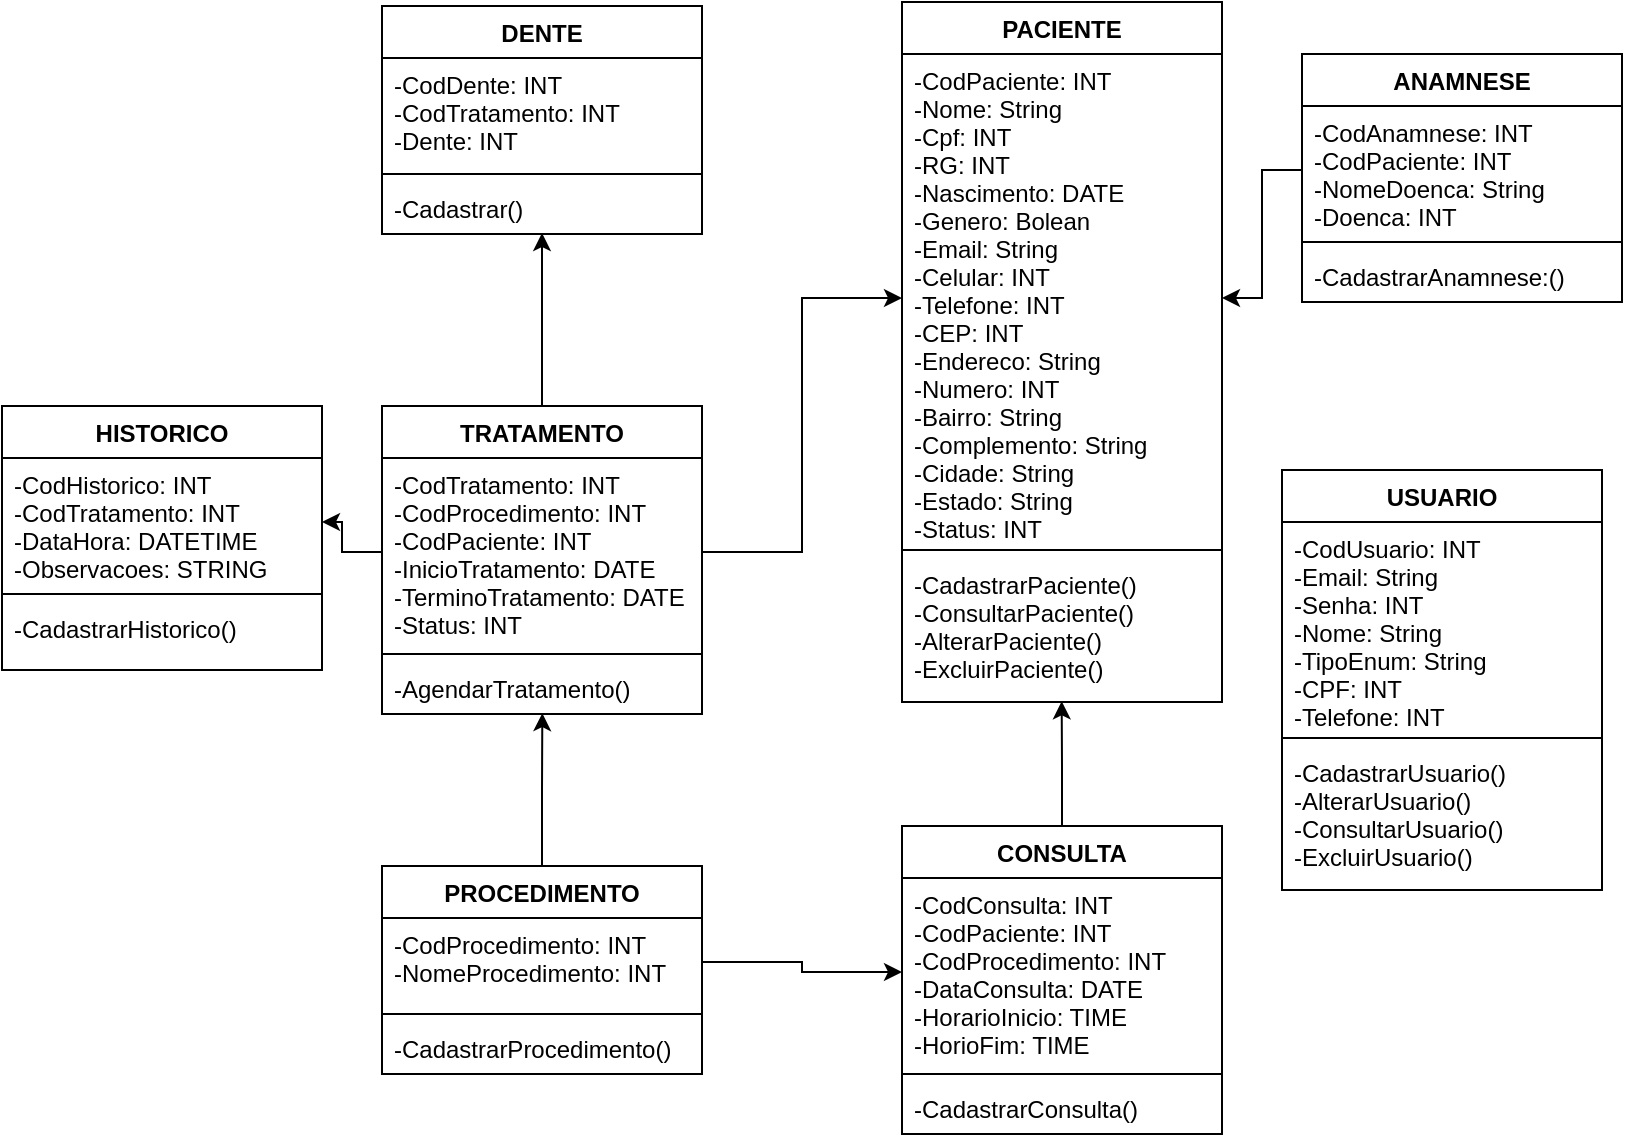 <mxfile version="13.7.6" type="device"><diagram id="C5RBs43oDa-KdzZeNtuy" name="Page-1"><mxGraphModel dx="1221" dy="682" grid="1" gridSize="10" guides="1" tooltips="1" connect="1" arrows="1" fold="1" page="1" pageScale="1" pageWidth="827" pageHeight="1169" math="0" shadow="0"><root><mxCell id="WIyWlLk6GJQsqaUBKTNV-0"/><mxCell id="WIyWlLk6GJQsqaUBKTNV-1" parent="WIyWlLk6GJQsqaUBKTNV-0"/><mxCell id="rxmNv4YafPhZ3EjZMaK0-21" style="edgeStyle=orthogonalEdgeStyle;rounded=0;orthogonalLoop=1;jettySize=auto;html=1;entryX=0.5;entryY=0.981;entryDx=0;entryDy=0;entryPerimeter=0;" edge="1" parent="WIyWlLk6GJQsqaUBKTNV-1" source="rxmNv4YafPhZ3EjZMaK0-14" target="rxmNv4YafPhZ3EjZMaK0-13"><mxGeometry relative="1" as="geometry"/></mxCell><mxCell id="rxmNv4YafPhZ3EjZMaK0-10" value="DENTE&#10;" style="swimlane;fontStyle=1;align=center;verticalAlign=top;childLayout=stackLayout;horizontal=1;startSize=26;horizontalStack=0;resizeParent=1;resizeParentMax=0;resizeLast=0;collapsible=1;marginBottom=0;" vertex="1" parent="WIyWlLk6GJQsqaUBKTNV-1"><mxGeometry x="200" y="140" width="160" height="114" as="geometry"><mxRectangle x="180" y="160" width="100" height="26" as="alternateBounds"/></mxGeometry></mxCell><mxCell id="rxmNv4YafPhZ3EjZMaK0-11" value="-CodDente: INT&#10;-CodTratamento: INT&#10;-Dente: INT" style="text;strokeColor=none;fillColor=none;align=left;verticalAlign=top;spacingLeft=4;spacingRight=4;overflow=hidden;rotatable=0;points=[[0,0.5],[1,0.5]];portConstraint=eastwest;" vertex="1" parent="rxmNv4YafPhZ3EjZMaK0-10"><mxGeometry y="26" width="160" height="54" as="geometry"/></mxCell><mxCell id="rxmNv4YafPhZ3EjZMaK0-12" value="" style="line;strokeWidth=1;fillColor=none;align=left;verticalAlign=middle;spacingTop=-1;spacingLeft=3;spacingRight=3;rotatable=0;labelPosition=right;points=[];portConstraint=eastwest;" vertex="1" parent="rxmNv4YafPhZ3EjZMaK0-10"><mxGeometry y="80" width="160" height="8" as="geometry"/></mxCell><mxCell id="rxmNv4YafPhZ3EjZMaK0-13" value="-Cadastrar()" style="text;strokeColor=none;fillColor=none;align=left;verticalAlign=top;spacingLeft=4;spacingRight=4;overflow=hidden;rotatable=0;points=[[0,0.5],[1,0.5]];portConstraint=eastwest;" vertex="1" parent="rxmNv4YafPhZ3EjZMaK0-10"><mxGeometry y="88" width="160" height="26" as="geometry"/></mxCell><mxCell id="rxmNv4YafPhZ3EjZMaK0-14" value="TRATAMENTO" style="swimlane;fontStyle=1;align=center;verticalAlign=top;childLayout=stackLayout;horizontal=1;startSize=26;horizontalStack=0;resizeParent=1;resizeParentMax=0;resizeLast=0;collapsible=1;marginBottom=0;" vertex="1" parent="WIyWlLk6GJQsqaUBKTNV-1"><mxGeometry x="200" y="340" width="160" height="154" as="geometry"/></mxCell><mxCell id="rxmNv4YafPhZ3EjZMaK0-15" value="-CodTratamento: INT&#10;-CodProcedimento: INT&#10;-CodPaciente: INT&#10;-InicioTratamento: DATE&#10;-TerminoTratamento: DATE&#10;-Status: INT" style="text;strokeColor=none;fillColor=none;align=left;verticalAlign=top;spacingLeft=4;spacingRight=4;overflow=hidden;rotatable=0;points=[[0,0.5],[1,0.5]];portConstraint=eastwest;" vertex="1" parent="rxmNv4YafPhZ3EjZMaK0-14"><mxGeometry y="26" width="160" height="94" as="geometry"/></mxCell><mxCell id="rxmNv4YafPhZ3EjZMaK0-16" value="" style="line;strokeWidth=1;fillColor=none;align=left;verticalAlign=middle;spacingTop=-1;spacingLeft=3;spacingRight=3;rotatable=0;labelPosition=right;points=[];portConstraint=eastwest;" vertex="1" parent="rxmNv4YafPhZ3EjZMaK0-14"><mxGeometry y="120" width="160" height="8" as="geometry"/></mxCell><mxCell id="rxmNv4YafPhZ3EjZMaK0-17" value="-AgendarTratamento()" style="text;strokeColor=none;fillColor=none;align=left;verticalAlign=top;spacingLeft=4;spacingRight=4;overflow=hidden;rotatable=0;points=[[0,0.5],[1,0.5]];portConstraint=eastwest;" vertex="1" parent="rxmNv4YafPhZ3EjZMaK0-14"><mxGeometry y="128" width="160" height="26" as="geometry"/></mxCell><mxCell id="rxmNv4YafPhZ3EjZMaK0-22" value="HISTORICO" style="swimlane;fontStyle=1;align=center;verticalAlign=top;childLayout=stackLayout;horizontal=1;startSize=26;horizontalStack=0;resizeParent=1;resizeParentMax=0;resizeLast=0;collapsible=1;marginBottom=0;" vertex="1" parent="WIyWlLk6GJQsqaUBKTNV-1"><mxGeometry x="10" y="340" width="160" height="132" as="geometry"/></mxCell><mxCell id="rxmNv4YafPhZ3EjZMaK0-23" value="-CodHistorico: INT&#10;-CodTratamento: INT&#10;-DataHora: DATETIME&#10;-Observacoes: STRING" style="text;strokeColor=none;fillColor=none;align=left;verticalAlign=top;spacingLeft=4;spacingRight=4;overflow=hidden;rotatable=0;points=[[0,0.5],[1,0.5]];portConstraint=eastwest;" vertex="1" parent="rxmNv4YafPhZ3EjZMaK0-22"><mxGeometry y="26" width="160" height="64" as="geometry"/></mxCell><mxCell id="rxmNv4YafPhZ3EjZMaK0-24" value="" style="line;strokeWidth=1;fillColor=none;align=left;verticalAlign=middle;spacingTop=-1;spacingLeft=3;spacingRight=3;rotatable=0;labelPosition=right;points=[];portConstraint=eastwest;" vertex="1" parent="rxmNv4YafPhZ3EjZMaK0-22"><mxGeometry y="90" width="160" height="8" as="geometry"/></mxCell><mxCell id="rxmNv4YafPhZ3EjZMaK0-25" value="-CadastrarHistorico()" style="text;strokeColor=none;fillColor=none;align=left;verticalAlign=top;spacingLeft=4;spacingRight=4;overflow=hidden;rotatable=0;points=[[0,0.5],[1,0.5]];portConstraint=eastwest;" vertex="1" parent="rxmNv4YafPhZ3EjZMaK0-22"><mxGeometry y="98" width="160" height="34" as="geometry"/></mxCell><mxCell id="rxmNv4YafPhZ3EjZMaK0-26" style="edgeStyle=orthogonalEdgeStyle;rounded=0;orthogonalLoop=1;jettySize=auto;html=1;" edge="1" parent="WIyWlLk6GJQsqaUBKTNV-1" source="rxmNv4YafPhZ3EjZMaK0-15" target="rxmNv4YafPhZ3EjZMaK0-23"><mxGeometry relative="1" as="geometry"/></mxCell><mxCell id="rxmNv4YafPhZ3EjZMaK0-27" value="PACIENTE" style="swimlane;fontStyle=1;align=center;verticalAlign=top;childLayout=stackLayout;horizontal=1;startSize=26;horizontalStack=0;resizeParent=1;resizeParentMax=0;resizeLast=0;collapsible=1;marginBottom=0;" vertex="1" parent="WIyWlLk6GJQsqaUBKTNV-1"><mxGeometry x="460" y="138" width="160" height="350" as="geometry"/></mxCell><mxCell id="rxmNv4YafPhZ3EjZMaK0-28" value="-CodPaciente: INT&#10;-Nome: String&#10;-Cpf: INT&#10;-RG: INT&#10;-Nascimento: DATE&#10;-Genero: Bolean&#10;-Email: String&#10;-Celular: INT&#10;-Telefone: INT&#10;-CEP: INT&#10;-Endereco: String&#10;-Numero: INT&#10;-Bairro: String&#10;-Complemento: String&#10;-Cidade: String&#10;-Estado: String&#10;-Status: INT" style="text;strokeColor=none;fillColor=none;align=left;verticalAlign=top;spacingLeft=4;spacingRight=4;overflow=hidden;rotatable=0;points=[[0,0.5],[1,0.5]];portConstraint=eastwest;" vertex="1" parent="rxmNv4YafPhZ3EjZMaK0-27"><mxGeometry y="26" width="160" height="244" as="geometry"/></mxCell><mxCell id="rxmNv4YafPhZ3EjZMaK0-29" value="" style="line;strokeWidth=1;fillColor=none;align=left;verticalAlign=middle;spacingTop=-1;spacingLeft=3;spacingRight=3;rotatable=0;labelPosition=right;points=[];portConstraint=eastwest;" vertex="1" parent="rxmNv4YafPhZ3EjZMaK0-27"><mxGeometry y="270" width="160" height="8" as="geometry"/></mxCell><mxCell id="rxmNv4YafPhZ3EjZMaK0-30" value="-CadastrarPaciente()&#10;-ConsultarPaciente()&#10;-AlterarPaciente()&#10;-ExcluirPaciente()" style="text;strokeColor=none;fillColor=none;align=left;verticalAlign=top;spacingLeft=4;spacingRight=4;overflow=hidden;rotatable=0;points=[[0,0.5],[1,0.5]];portConstraint=eastwest;" vertex="1" parent="rxmNv4YafPhZ3EjZMaK0-27"><mxGeometry y="278" width="160" height="72" as="geometry"/></mxCell><mxCell id="rxmNv4YafPhZ3EjZMaK0-31" style="edgeStyle=orthogonalEdgeStyle;rounded=0;orthogonalLoop=1;jettySize=auto;html=1;entryX=0;entryY=0.5;entryDx=0;entryDy=0;" edge="1" parent="WIyWlLk6GJQsqaUBKTNV-1" source="rxmNv4YafPhZ3EjZMaK0-15" target="rxmNv4YafPhZ3EjZMaK0-28"><mxGeometry relative="1" as="geometry"/></mxCell><mxCell id="rxmNv4YafPhZ3EjZMaK0-32" value="ANAMNESE" style="swimlane;fontStyle=1;align=center;verticalAlign=top;childLayout=stackLayout;horizontal=1;startSize=26;horizontalStack=0;resizeParent=1;resizeParentMax=0;resizeLast=0;collapsible=1;marginBottom=0;" vertex="1" parent="WIyWlLk6GJQsqaUBKTNV-1"><mxGeometry x="660" y="164" width="160" height="124" as="geometry"/></mxCell><mxCell id="rxmNv4YafPhZ3EjZMaK0-33" value="-CodAnamnese: INT&#10;-CodPaciente: INT&#10;-NomeDoenca: String&#10;-Doenca: INT" style="text;strokeColor=none;fillColor=none;align=left;verticalAlign=top;spacingLeft=4;spacingRight=4;overflow=hidden;rotatable=0;points=[[0,0.5],[1,0.5]];portConstraint=eastwest;" vertex="1" parent="rxmNv4YafPhZ3EjZMaK0-32"><mxGeometry y="26" width="160" height="64" as="geometry"/></mxCell><mxCell id="rxmNv4YafPhZ3EjZMaK0-34" value="" style="line;strokeWidth=1;fillColor=none;align=left;verticalAlign=middle;spacingTop=-1;spacingLeft=3;spacingRight=3;rotatable=0;labelPosition=right;points=[];portConstraint=eastwest;" vertex="1" parent="rxmNv4YafPhZ3EjZMaK0-32"><mxGeometry y="90" width="160" height="8" as="geometry"/></mxCell><mxCell id="rxmNv4YafPhZ3EjZMaK0-35" value="-CadastrarAnamnese:()" style="text;strokeColor=none;fillColor=none;align=left;verticalAlign=top;spacingLeft=4;spacingRight=4;overflow=hidden;rotatable=0;points=[[0,0.5],[1,0.5]];portConstraint=eastwest;" vertex="1" parent="rxmNv4YafPhZ3EjZMaK0-32"><mxGeometry y="98" width="160" height="26" as="geometry"/></mxCell><mxCell id="rxmNv4YafPhZ3EjZMaK0-36" style="edgeStyle=orthogonalEdgeStyle;rounded=0;orthogonalLoop=1;jettySize=auto;html=1;entryX=1;entryY=0.5;entryDx=0;entryDy=0;" edge="1" parent="WIyWlLk6GJQsqaUBKTNV-1" source="rxmNv4YafPhZ3EjZMaK0-33" target="rxmNv4YafPhZ3EjZMaK0-28"><mxGeometry relative="1" as="geometry"/></mxCell><mxCell id="rxmNv4YafPhZ3EjZMaK0-37" value="USUARIO" style="swimlane;fontStyle=1;align=center;verticalAlign=top;childLayout=stackLayout;horizontal=1;startSize=26;horizontalStack=0;resizeParent=1;resizeParentMax=0;resizeLast=0;collapsible=1;marginBottom=0;" vertex="1" parent="WIyWlLk6GJQsqaUBKTNV-1"><mxGeometry x="650" y="372" width="160" height="210" as="geometry"/></mxCell><mxCell id="rxmNv4YafPhZ3EjZMaK0-38" value="-CodUsuario: INT&#10;-Email: String&#10;-Senha: INT&#10;-Nome: String&#10;-TipoEnum: String&#10;-CPF: INT&#10;-Telefone: INT" style="text;strokeColor=none;fillColor=none;align=left;verticalAlign=top;spacingLeft=4;spacingRight=4;overflow=hidden;rotatable=0;points=[[0,0.5],[1,0.5]];portConstraint=eastwest;" vertex="1" parent="rxmNv4YafPhZ3EjZMaK0-37"><mxGeometry y="26" width="160" height="104" as="geometry"/></mxCell><mxCell id="rxmNv4YafPhZ3EjZMaK0-39" value="" style="line;strokeWidth=1;fillColor=none;align=left;verticalAlign=middle;spacingTop=-1;spacingLeft=3;spacingRight=3;rotatable=0;labelPosition=right;points=[];portConstraint=eastwest;" vertex="1" parent="rxmNv4YafPhZ3EjZMaK0-37"><mxGeometry y="130" width="160" height="8" as="geometry"/></mxCell><mxCell id="rxmNv4YafPhZ3EjZMaK0-40" value="-CadastrarUsuario()&#10;-AlterarUsuario()&#10;-ConsultarUsuario()&#10;-ExcluirUsuario()" style="text;strokeColor=none;fillColor=none;align=left;verticalAlign=top;spacingLeft=4;spacingRight=4;overflow=hidden;rotatable=0;points=[[0,0.5],[1,0.5]];portConstraint=eastwest;" vertex="1" parent="rxmNv4YafPhZ3EjZMaK0-37"><mxGeometry y="138" width="160" height="72" as="geometry"/></mxCell><mxCell id="rxmNv4YafPhZ3EjZMaK0-45" style="edgeStyle=orthogonalEdgeStyle;rounded=0;orthogonalLoop=1;jettySize=auto;html=1;entryX=0.499;entryY=0.995;entryDx=0;entryDy=0;entryPerimeter=0;" edge="1" parent="WIyWlLk6GJQsqaUBKTNV-1" source="rxmNv4YafPhZ3EjZMaK0-41" target="rxmNv4YafPhZ3EjZMaK0-30"><mxGeometry relative="1" as="geometry"/></mxCell><mxCell id="rxmNv4YafPhZ3EjZMaK0-41" value="CONSULTA" style="swimlane;fontStyle=1;align=center;verticalAlign=top;childLayout=stackLayout;horizontal=1;startSize=26;horizontalStack=0;resizeParent=1;resizeParentMax=0;resizeLast=0;collapsible=1;marginBottom=0;" vertex="1" parent="WIyWlLk6GJQsqaUBKTNV-1"><mxGeometry x="460" y="550" width="160" height="154" as="geometry"/></mxCell><mxCell id="rxmNv4YafPhZ3EjZMaK0-42" value="-CodConsulta: INT&#10;-CodPaciente: INT&#10;-CodProcedimento: INT&#10;-DataConsulta: DATE&#10;-HorarioInicio: TIME&#10;-HorioFim: TIME" style="text;strokeColor=none;fillColor=none;align=left;verticalAlign=top;spacingLeft=4;spacingRight=4;overflow=hidden;rotatable=0;points=[[0,0.5],[1,0.5]];portConstraint=eastwest;" vertex="1" parent="rxmNv4YafPhZ3EjZMaK0-41"><mxGeometry y="26" width="160" height="94" as="geometry"/></mxCell><mxCell id="rxmNv4YafPhZ3EjZMaK0-43" value="" style="line;strokeWidth=1;fillColor=none;align=left;verticalAlign=middle;spacingTop=-1;spacingLeft=3;spacingRight=3;rotatable=0;labelPosition=right;points=[];portConstraint=eastwest;" vertex="1" parent="rxmNv4YafPhZ3EjZMaK0-41"><mxGeometry y="120" width="160" height="8" as="geometry"/></mxCell><mxCell id="rxmNv4YafPhZ3EjZMaK0-44" value="-CadastrarConsulta()" style="text;strokeColor=none;fillColor=none;align=left;verticalAlign=top;spacingLeft=4;spacingRight=4;overflow=hidden;rotatable=0;points=[[0,0.5],[1,0.5]];portConstraint=eastwest;" vertex="1" parent="rxmNv4YafPhZ3EjZMaK0-41"><mxGeometry y="128" width="160" height="26" as="geometry"/></mxCell><mxCell id="rxmNv4YafPhZ3EjZMaK0-51" style="edgeStyle=orthogonalEdgeStyle;rounded=0;orthogonalLoop=1;jettySize=auto;html=1;entryX=0.501;entryY=0.984;entryDx=0;entryDy=0;entryPerimeter=0;" edge="1" parent="WIyWlLk6GJQsqaUBKTNV-1" source="rxmNv4YafPhZ3EjZMaK0-46" target="rxmNv4YafPhZ3EjZMaK0-17"><mxGeometry relative="1" as="geometry"/></mxCell><mxCell id="rxmNv4YafPhZ3EjZMaK0-46" value="PROCEDIMENTO" style="swimlane;fontStyle=1;align=center;verticalAlign=top;childLayout=stackLayout;horizontal=1;startSize=26;horizontalStack=0;resizeParent=1;resizeParentMax=0;resizeLast=0;collapsible=1;marginBottom=0;" vertex="1" parent="WIyWlLk6GJQsqaUBKTNV-1"><mxGeometry x="200" y="570" width="160" height="104" as="geometry"/></mxCell><mxCell id="rxmNv4YafPhZ3EjZMaK0-47" value="-CodProcedimento: INT&#10;-NomeProcedimento: INT" style="text;strokeColor=none;fillColor=none;align=left;verticalAlign=top;spacingLeft=4;spacingRight=4;overflow=hidden;rotatable=0;points=[[0,0.5],[1,0.5]];portConstraint=eastwest;" vertex="1" parent="rxmNv4YafPhZ3EjZMaK0-46"><mxGeometry y="26" width="160" height="44" as="geometry"/></mxCell><mxCell id="rxmNv4YafPhZ3EjZMaK0-48" value="" style="line;strokeWidth=1;fillColor=none;align=left;verticalAlign=middle;spacingTop=-1;spacingLeft=3;spacingRight=3;rotatable=0;labelPosition=right;points=[];portConstraint=eastwest;" vertex="1" parent="rxmNv4YafPhZ3EjZMaK0-46"><mxGeometry y="70" width="160" height="8" as="geometry"/></mxCell><mxCell id="rxmNv4YafPhZ3EjZMaK0-49" value="-CadastrarProcedimento()" style="text;strokeColor=none;fillColor=none;align=left;verticalAlign=top;spacingLeft=4;spacingRight=4;overflow=hidden;rotatable=0;points=[[0,0.5],[1,0.5]];portConstraint=eastwest;" vertex="1" parent="rxmNv4YafPhZ3EjZMaK0-46"><mxGeometry y="78" width="160" height="26" as="geometry"/></mxCell><mxCell id="rxmNv4YafPhZ3EjZMaK0-50" style="edgeStyle=orthogonalEdgeStyle;rounded=0;orthogonalLoop=1;jettySize=auto;html=1;entryX=0;entryY=0.5;entryDx=0;entryDy=0;" edge="1" parent="WIyWlLk6GJQsqaUBKTNV-1" source="rxmNv4YafPhZ3EjZMaK0-47" target="rxmNv4YafPhZ3EjZMaK0-42"><mxGeometry relative="1" as="geometry"/></mxCell></root></mxGraphModel></diagram></mxfile>